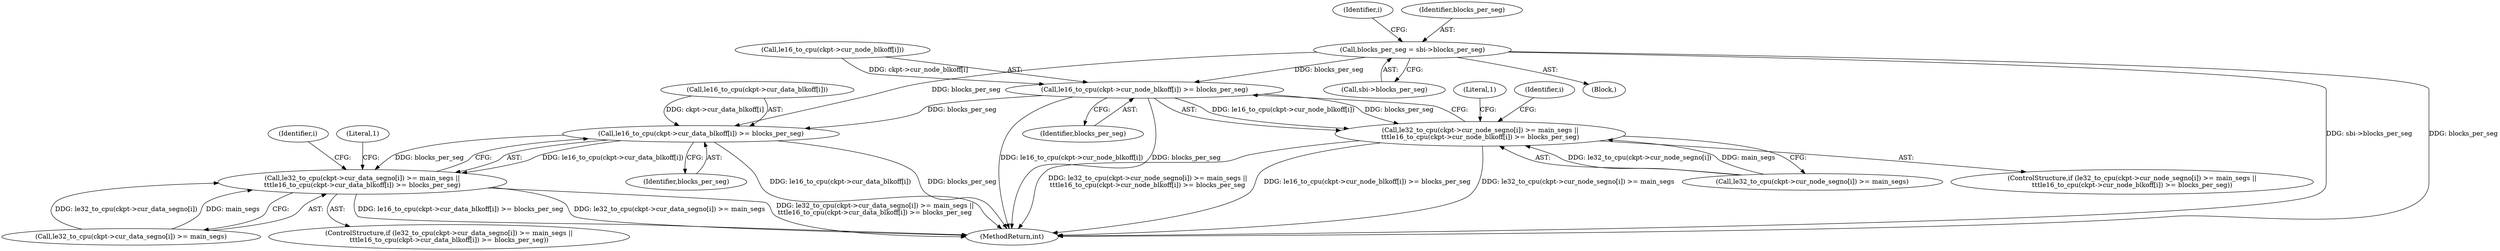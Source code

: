 digraph "0_linux_15d3042a937c13f5d9244241c7a9c8416ff6e82a@pointer" {
"1000203" [label="(Call,blocks_per_seg = sbi->blocks_per_seg)"];
"1000228" [label="(Call,le16_to_cpu(ckpt->cur_node_blkoff[i]) >= blocks_per_seg)"];
"1000219" [label="(Call,le32_to_cpu(ckpt->cur_node_segno[i]) >= main_segs ||\n\t\t\tle16_to_cpu(ckpt->cur_node_blkoff[i]) >= blocks_per_seg)"];
"1000258" [label="(Call,le16_to_cpu(ckpt->cur_data_blkoff[i]) >= blocks_per_seg)"];
"1000249" [label="(Call,le32_to_cpu(ckpt->cur_data_segno[i]) >= main_segs ||\n\t\t\tle16_to_cpu(ckpt->cur_data_blkoff[i]) >= blocks_per_seg)"];
"1000205" [label="(Call,sbi->blocks_per_seg)"];
"1000283" [label="(MethodReturn,int)"];
"1000259" [label="(Call,le16_to_cpu(ckpt->cur_data_blkoff[i]))"];
"1000229" [label="(Call,le16_to_cpu(ckpt->cur_node_blkoff[i]))"];
"1000235" [label="(Identifier,blocks_per_seg)"];
"1000246" [label="(Identifier,i)"];
"1000249" [label="(Call,le32_to_cpu(ckpt->cur_data_segno[i]) >= main_segs ||\n\t\t\tle16_to_cpu(ckpt->cur_data_blkoff[i]) >= blocks_per_seg)"];
"1000258" [label="(Call,le16_to_cpu(ckpt->cur_data_blkoff[i]) >= blocks_per_seg)"];
"1000265" [label="(Identifier,blocks_per_seg)"];
"1000219" [label="(Call,le32_to_cpu(ckpt->cur_node_segno[i]) >= main_segs ||\n\t\t\tle16_to_cpu(ckpt->cur_node_blkoff[i]) >= blocks_per_seg)"];
"1000237" [label="(Literal,1)"];
"1000220" [label="(Call,le32_to_cpu(ckpt->cur_node_segno[i]) >= main_segs)"];
"1000218" [label="(ControlStructure,if (le32_to_cpu(ckpt->cur_node_segno[i]) >= main_segs ||\n\t\t\tle16_to_cpu(ckpt->cur_node_blkoff[i]) >= blocks_per_seg))"];
"1000250" [label="(Call,le32_to_cpu(ckpt->cur_data_segno[i]) >= main_segs)"];
"1000248" [label="(ControlStructure,if (le32_to_cpu(ckpt->cur_data_segno[i]) >= main_segs ||\n\t\t\tle16_to_cpu(ckpt->cur_data_blkoff[i]) >= blocks_per_seg))"];
"1000210" [label="(Identifier,i)"];
"1000102" [label="(Block,)"];
"1000267" [label="(Literal,1)"];
"1000203" [label="(Call,blocks_per_seg = sbi->blocks_per_seg)"];
"1000216" [label="(Identifier,i)"];
"1000204" [label="(Identifier,blocks_per_seg)"];
"1000228" [label="(Call,le16_to_cpu(ckpt->cur_node_blkoff[i]) >= blocks_per_seg)"];
"1000203" -> "1000102"  [label="AST: "];
"1000203" -> "1000205"  [label="CFG: "];
"1000204" -> "1000203"  [label="AST: "];
"1000205" -> "1000203"  [label="AST: "];
"1000210" -> "1000203"  [label="CFG: "];
"1000203" -> "1000283"  [label="DDG: sbi->blocks_per_seg"];
"1000203" -> "1000283"  [label="DDG: blocks_per_seg"];
"1000203" -> "1000228"  [label="DDG: blocks_per_seg"];
"1000203" -> "1000258"  [label="DDG: blocks_per_seg"];
"1000228" -> "1000219"  [label="AST: "];
"1000228" -> "1000235"  [label="CFG: "];
"1000229" -> "1000228"  [label="AST: "];
"1000235" -> "1000228"  [label="AST: "];
"1000219" -> "1000228"  [label="CFG: "];
"1000228" -> "1000283"  [label="DDG: blocks_per_seg"];
"1000228" -> "1000283"  [label="DDG: le16_to_cpu(ckpt->cur_node_blkoff[i])"];
"1000228" -> "1000219"  [label="DDG: le16_to_cpu(ckpt->cur_node_blkoff[i])"];
"1000228" -> "1000219"  [label="DDG: blocks_per_seg"];
"1000229" -> "1000228"  [label="DDG: ckpt->cur_node_blkoff[i]"];
"1000228" -> "1000258"  [label="DDG: blocks_per_seg"];
"1000219" -> "1000218"  [label="AST: "];
"1000219" -> "1000220"  [label="CFG: "];
"1000220" -> "1000219"  [label="AST: "];
"1000237" -> "1000219"  [label="CFG: "];
"1000216" -> "1000219"  [label="CFG: "];
"1000219" -> "1000283"  [label="DDG: le32_to_cpu(ckpt->cur_node_segno[i]) >= main_segs ||\n\t\t\tle16_to_cpu(ckpt->cur_node_blkoff[i]) >= blocks_per_seg"];
"1000219" -> "1000283"  [label="DDG: le16_to_cpu(ckpt->cur_node_blkoff[i]) >= blocks_per_seg"];
"1000219" -> "1000283"  [label="DDG: le32_to_cpu(ckpt->cur_node_segno[i]) >= main_segs"];
"1000220" -> "1000219"  [label="DDG: le32_to_cpu(ckpt->cur_node_segno[i])"];
"1000220" -> "1000219"  [label="DDG: main_segs"];
"1000258" -> "1000249"  [label="AST: "];
"1000258" -> "1000265"  [label="CFG: "];
"1000259" -> "1000258"  [label="AST: "];
"1000265" -> "1000258"  [label="AST: "];
"1000249" -> "1000258"  [label="CFG: "];
"1000258" -> "1000283"  [label="DDG: le16_to_cpu(ckpt->cur_data_blkoff[i])"];
"1000258" -> "1000283"  [label="DDG: blocks_per_seg"];
"1000258" -> "1000249"  [label="DDG: le16_to_cpu(ckpt->cur_data_blkoff[i])"];
"1000258" -> "1000249"  [label="DDG: blocks_per_seg"];
"1000259" -> "1000258"  [label="DDG: ckpt->cur_data_blkoff[i]"];
"1000249" -> "1000248"  [label="AST: "];
"1000249" -> "1000250"  [label="CFG: "];
"1000250" -> "1000249"  [label="AST: "];
"1000267" -> "1000249"  [label="CFG: "];
"1000246" -> "1000249"  [label="CFG: "];
"1000249" -> "1000283"  [label="DDG: le16_to_cpu(ckpt->cur_data_blkoff[i]) >= blocks_per_seg"];
"1000249" -> "1000283"  [label="DDG: le32_to_cpu(ckpt->cur_data_segno[i]) >= main_segs"];
"1000249" -> "1000283"  [label="DDG: le32_to_cpu(ckpt->cur_data_segno[i]) >= main_segs ||\n\t\t\tle16_to_cpu(ckpt->cur_data_blkoff[i]) >= blocks_per_seg"];
"1000250" -> "1000249"  [label="DDG: le32_to_cpu(ckpt->cur_data_segno[i])"];
"1000250" -> "1000249"  [label="DDG: main_segs"];
}
